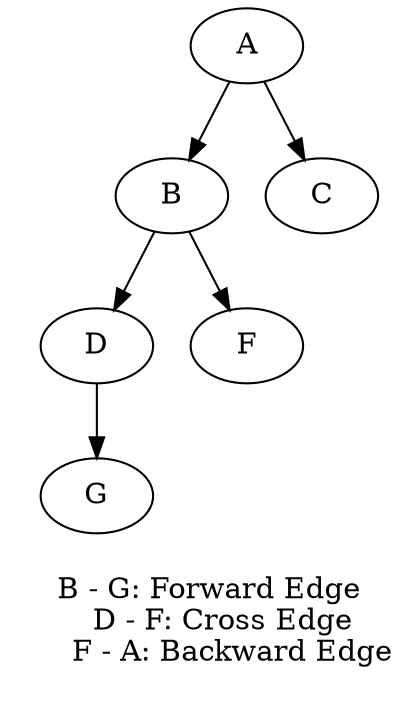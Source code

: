 digraph G {


/*ratio=0.5;
ranksep=0.8;*/
rankdir=TB;
{ rank=same; A  }
{ rank=same; B C  }
{ rank=same; D F  }
{ rank=same; G  }

  A -> B
  A -> C
  B -> D
  B -> F
  D -> G


  node [shape=plaintext]
  label = "
B - G: Forward Edge
   D - F: Cross Edge
     F - A: Backward Edge
  "

}
